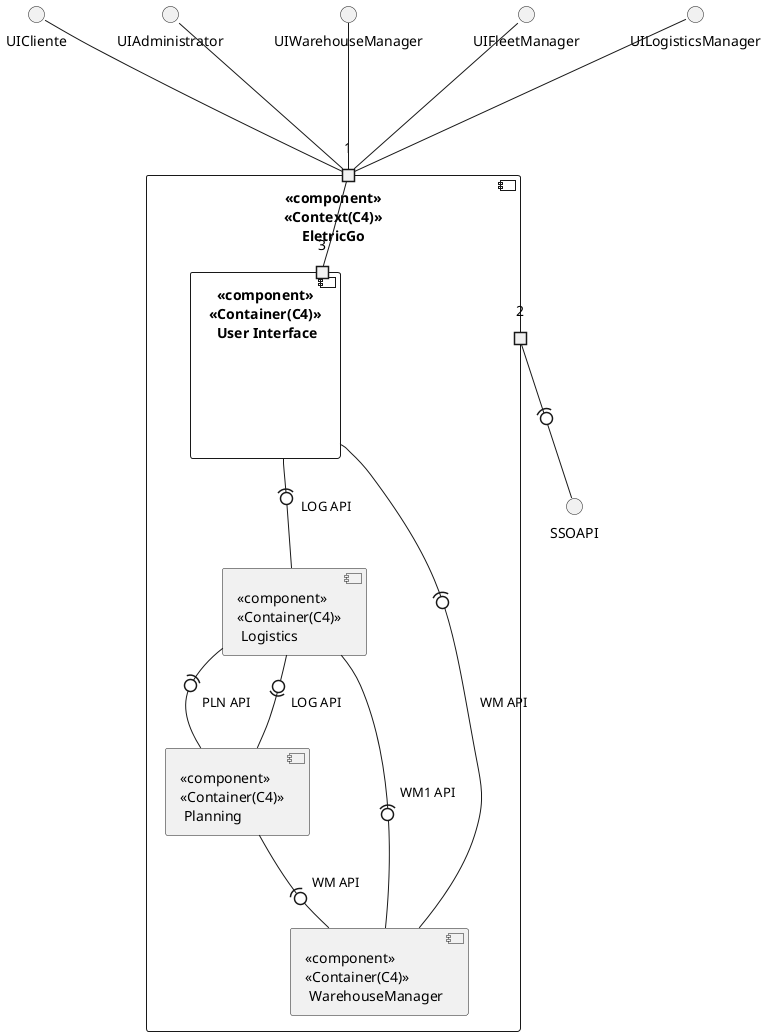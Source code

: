 
@startuml
component "<<component>>\n<<Context(C4)>>\nEletricGo" as c2 {
  component "<<component>>\n<<Container(C4)>>\n User Interface" as UI{
        portin 3
  }
  component "<<component>>\n<<Container(C4)>>\n WarehouseManager" as WMNG
  component "<<component>>\n<<Container(C4)>>\n Logistics" as LG
  component "<<component>>\n<<Container(C4)>>\n Planning" as PL
  portin 1
  portout 2

}

interface UICliente as CL
interface UIAdministrator as ADM
interface UIWarehouseManager as MNG
interface UIFleetManager as FMNG
interface UILogisticsManager as LMNG

CL --- 1
ADM --- 1
MNG --- 1
FMNG --- 1
LMNG --- 1

2 -(0- SSOAPI

3--1

UI -(0- WMNG : "" WM API ""
UI -(0- LG: "" LOG API ""
PL -(0- LG : "" LOG API ""
LG -(0- PL : "" PLN API ""
PL -(0- WMNG : "" WM API ""
LG -(0- WMNG : "" WM1 API ""

@enduml
